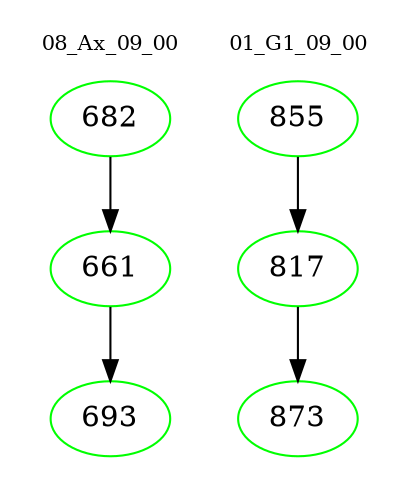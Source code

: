 digraph{
subgraph cluster_0 {
color = white
label = "08_Ax_09_00";
fontsize=10;
T0_682 [label="682", color="green"]
T0_682 -> T0_661 [color="black"]
T0_661 [label="661", color="green"]
T0_661 -> T0_693 [color="black"]
T0_693 [label="693", color="green"]
}
subgraph cluster_1 {
color = white
label = "01_G1_09_00";
fontsize=10;
T1_855 [label="855", color="green"]
T1_855 -> T1_817 [color="black"]
T1_817 [label="817", color="green"]
T1_817 -> T1_873 [color="black"]
T1_873 [label="873", color="green"]
}
}
